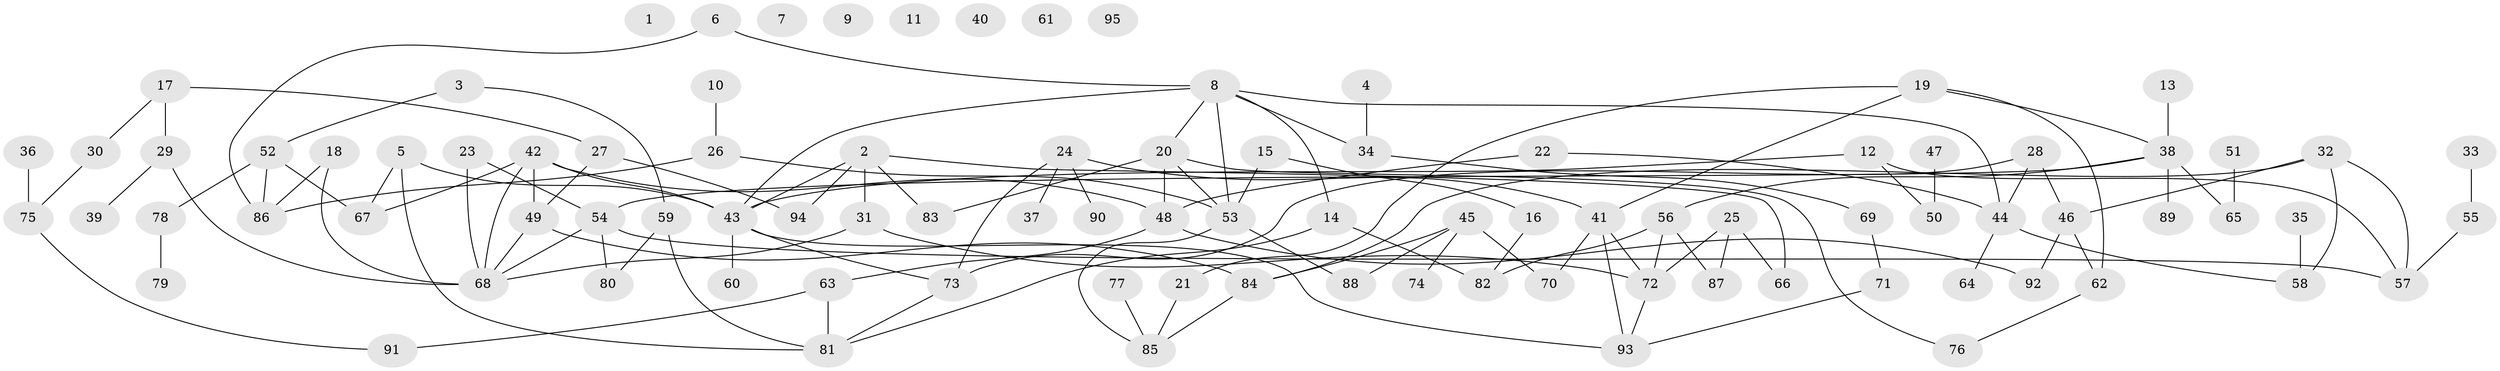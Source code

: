 // Generated by graph-tools (version 1.1) at 2025/00/03/09/25 03:00:47]
// undirected, 95 vertices, 128 edges
graph export_dot {
graph [start="1"]
  node [color=gray90,style=filled];
  1;
  2;
  3;
  4;
  5;
  6;
  7;
  8;
  9;
  10;
  11;
  12;
  13;
  14;
  15;
  16;
  17;
  18;
  19;
  20;
  21;
  22;
  23;
  24;
  25;
  26;
  27;
  28;
  29;
  30;
  31;
  32;
  33;
  34;
  35;
  36;
  37;
  38;
  39;
  40;
  41;
  42;
  43;
  44;
  45;
  46;
  47;
  48;
  49;
  50;
  51;
  52;
  53;
  54;
  55;
  56;
  57;
  58;
  59;
  60;
  61;
  62;
  63;
  64;
  65;
  66;
  67;
  68;
  69;
  70;
  71;
  72;
  73;
  74;
  75;
  76;
  77;
  78;
  79;
  80;
  81;
  82;
  83;
  84;
  85;
  86;
  87;
  88;
  89;
  90;
  91;
  92;
  93;
  94;
  95;
  2 -- 31;
  2 -- 43;
  2 -- 66;
  2 -- 83;
  2 -- 94;
  3 -- 52;
  3 -- 59;
  4 -- 34;
  5 -- 43;
  5 -- 67;
  5 -- 81;
  6 -- 8;
  6 -- 86;
  8 -- 14;
  8 -- 20;
  8 -- 34;
  8 -- 43;
  8 -- 44;
  8 -- 53;
  10 -- 26;
  12 -- 43;
  12 -- 50;
  12 -- 57;
  13 -- 38;
  14 -- 81;
  14 -- 82;
  15 -- 16;
  15 -- 53;
  16 -- 82;
  17 -- 27;
  17 -- 29;
  17 -- 30;
  18 -- 68;
  18 -- 86;
  19 -- 21;
  19 -- 38;
  19 -- 41;
  19 -- 62;
  20 -- 48;
  20 -- 53;
  20 -- 76;
  20 -- 83;
  21 -- 85;
  22 -- 44;
  22 -- 48;
  23 -- 54;
  23 -- 68;
  24 -- 37;
  24 -- 41;
  24 -- 73;
  24 -- 90;
  25 -- 66;
  25 -- 72;
  25 -- 87;
  26 -- 53;
  26 -- 86;
  27 -- 49;
  27 -- 94;
  28 -- 44;
  28 -- 46;
  28 -- 73;
  29 -- 39;
  29 -- 68;
  30 -- 75;
  31 -- 68;
  31 -- 72;
  32 -- 46;
  32 -- 57;
  32 -- 58;
  32 -- 84;
  33 -- 55;
  34 -- 69;
  35 -- 58;
  36 -- 75;
  38 -- 54;
  38 -- 56;
  38 -- 65;
  38 -- 89;
  41 -- 70;
  41 -- 72;
  41 -- 93;
  42 -- 43;
  42 -- 48;
  42 -- 49;
  42 -- 67;
  42 -- 68;
  43 -- 60;
  43 -- 73;
  43 -- 93;
  44 -- 58;
  44 -- 64;
  45 -- 70;
  45 -- 74;
  45 -- 84;
  45 -- 88;
  46 -- 62;
  46 -- 92;
  47 -- 50;
  48 -- 63;
  48 -- 92;
  49 -- 68;
  49 -- 84;
  51 -- 65;
  52 -- 67;
  52 -- 78;
  52 -- 86;
  53 -- 85;
  53 -- 88;
  54 -- 57;
  54 -- 68;
  54 -- 80;
  55 -- 57;
  56 -- 72;
  56 -- 82;
  56 -- 87;
  59 -- 80;
  59 -- 81;
  62 -- 76;
  63 -- 81;
  63 -- 91;
  69 -- 71;
  71 -- 93;
  72 -- 93;
  73 -- 81;
  75 -- 91;
  77 -- 85;
  78 -- 79;
  84 -- 85;
}
